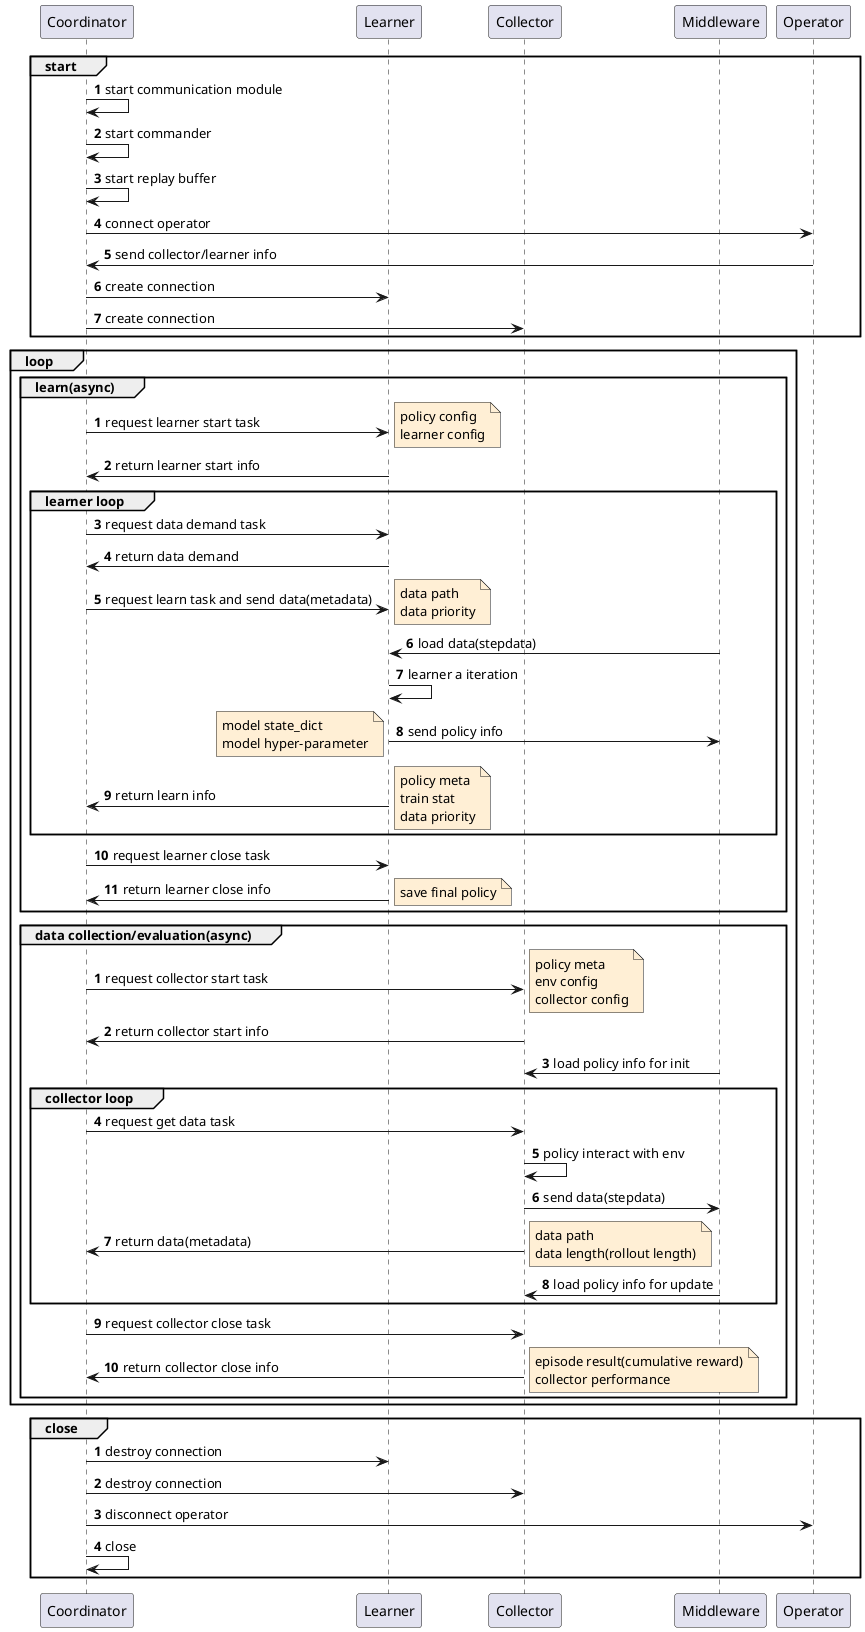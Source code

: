 @startuml
skinparam NoteBackgroundColor PapayaWhip

autonumber

participant Coordinator
participant Learner
participant Collector
participant Middleware
participant Operator

group start
Coordinator->Coordinator: start communication module
Coordinator->Coordinator: start commander
Coordinator->Coordinator: start replay buffer
Coordinator->Operator: connect operator
Operator->Coordinator: send collector/learner info
Coordinator->Learner: create connection
Coordinator->Collector: create connection
end

loop
autonumber
group learn(async)
Coordinator->Learner: request learner start task
note right
policy config
learner config
end note
Learner->Coordinator: return learner start info
group learner loop
Coordinator->Learner: request data demand task
Learner->Coordinator: return data demand
Coordinator->Learner: request learn task and send data(metadata)
note right
data path
data priority
end note
Middleware->Learner: load data(stepdata)
Learner->Learner: learner a iteration
Learner->Middleware: send policy info
note left
model state_dict
model hyper-parameter
end note
Learner->Coordinator: return learn info
note right
policy meta
train stat
data priority
end note
end
Coordinator->Learner: request learner close task
Learner->Coordinator: return learner close info
note right
save final policy
end note
end

autonumber
group data collection/evaluation(async)
Coordinator->Collector: request collector start task
note right
policy meta
env config
collector config
end note
Collector->Coordinator: return collector start info
Middleware->Collector: load policy info for init
group collector loop
Coordinator->Collector: request get data task
Collector->Collector: policy interact with env
Collector->Middleware: send data(stepdata)
Collector->Coordinator: return data(metadata)
note right
data path
data length(rollout length)
end note
Middleware->Collector: load policy info for update
end group
Coordinator->Collector: request collector close task
Collector->Coordinator: return collector close info
note right
episode result(cumulative reward)
collector performance
end note
end group
end

autonumber
group close
Coordinator->Learner: destroy connection
Coordinator->Collector: destroy connection
Coordinator->Operator: disconnect operator
Coordinator->Coordinator: close
end group
@enduml
